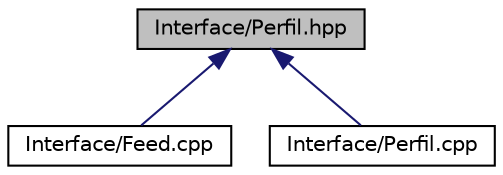 digraph "Interface/Perfil.hpp"
{
  edge [fontname="Helvetica",fontsize="10",labelfontname="Helvetica",labelfontsize="10"];
  node [fontname="Helvetica",fontsize="10",shape=record];
  Node14 [label="Interface/Perfil.hpp",height=0.2,width=0.4,color="black", fillcolor="grey75", style="filled", fontcolor="black"];
  Node14 -> Node15 [dir="back",color="midnightblue",fontsize="10",style="solid"];
  Node15 [label="Interface/Feed.cpp",height=0.2,width=0.4,color="black", fillcolor="white", style="filled",URL="$_feed_8cpp.html"];
  Node14 -> Node16 [dir="back",color="midnightblue",fontsize="10",style="solid"];
  Node16 [label="Interface/Perfil.cpp",height=0.2,width=0.4,color="black", fillcolor="white", style="filled",URL="$_perfil_8cpp.html"];
}
